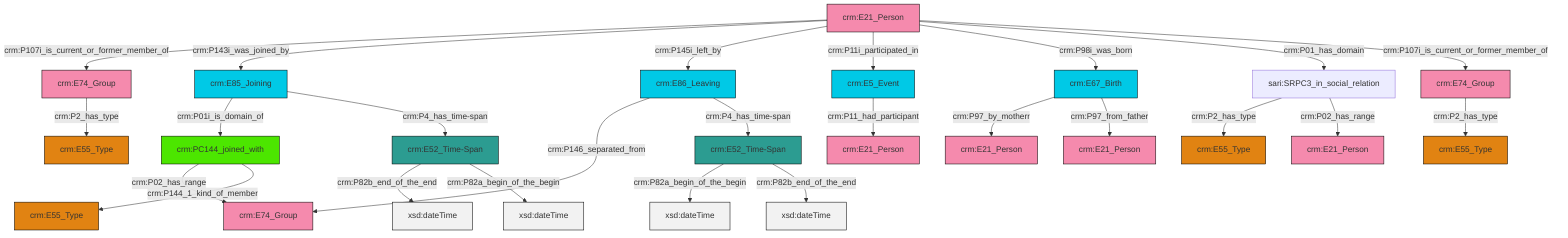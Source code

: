 graph TD
classDef Literal fill:#f2f2f2,stroke:#000000;
classDef CRM_Entity fill:#FFFFFF,stroke:#000000;
classDef Temporal_Entity fill:#00C9E6, stroke:#000000;
classDef Type fill:#E18312, stroke:#000000;
classDef Time-Span fill:#2C9C91, stroke:#000000;
classDef Appellation fill:#FFEB7F, stroke:#000000;
classDef Place fill:#008836, stroke:#000000;
classDef Persistent_Item fill:#B266B2, stroke:#000000;
classDef Conceptual_Object fill:#FFD700, stroke:#000000;
classDef Physical_Thing fill:#D2B48C, stroke:#000000;
classDef Actor fill:#f58aad, stroke:#000000;
classDef PC_Classes fill:#4ce600, stroke:#000000;
classDef Multi fill:#cccccc,stroke:#000000;

0["crm:E21_Person"]:::Actor -->|crm:P107i_is_current_or_former_member_of| 1["crm:E74_Group"]:::Actor
2["crm:E5_Event"]:::Temporal_Entity -->|crm:P11_had_participant| 3["crm:E21_Person"]:::Actor
6["crm:E85_Joining"]:::Temporal_Entity -->|crm:P01i_is_domain_of| 7["crm:PC144_joined_with"]:::PC_Classes
12["crm:E74_Group"]:::Actor -->|crm:P2_has_type| 13["crm:E55_Type"]:::Type
14["crm:E86_Leaving"]:::Temporal_Entity -->|crm:P146_separated_from| 15["crm:E74_Group"]:::Actor
0["crm:E21_Person"]:::Actor -->|crm:P143i_was_joined_by| 6["crm:E85_Joining"]:::Temporal_Entity
6["crm:E85_Joining"]:::Temporal_Entity -->|crm:P4_has_time-span| 4["crm:E52_Time-Span"]:::Time-Span
0["crm:E21_Person"]:::Actor -->|crm:P145i_left_by| 14["crm:E86_Leaving"]:::Temporal_Entity
0["crm:E21_Person"]:::Actor -->|crm:P11i_participated_in| 2["crm:E5_Event"]:::Temporal_Entity
22["sari:SRPC3_in_social_relation"]:::Default -->|crm:P2_has_type| 23["crm:E55_Type"]:::Type
22["sari:SRPC3_in_social_relation"]:::Default -->|crm:P02_has_range| 26["crm:E21_Person"]:::Actor
0["crm:E21_Person"]:::Actor -->|crm:P98i_was_born| 27["crm:E67_Birth"]:::Temporal_Entity
24["crm:E52_Time-Span"]:::Time-Span -->|crm:P82a_begin_of_the_begin| 28[xsd:dateTime]:::Literal
4["crm:E52_Time-Span"]:::Time-Span -->|crm:P82b_end_of_the_end| 33[xsd:dateTime]:::Literal
0["crm:E21_Person"]:::Actor -->|crm:P01_has_domain| 22["sari:SRPC3_in_social_relation"]:::Default
27["crm:E67_Birth"]:::Temporal_Entity -->|crm:P97_by_motherr| 34["crm:E21_Person"]:::Actor
27["crm:E67_Birth"]:::Temporal_Entity -->|crm:P97_from_father| 29["crm:E21_Person"]:::Actor
4["crm:E52_Time-Span"]:::Time-Span -->|crm:P82a_begin_of_the_begin| 35[xsd:dateTime]:::Literal
7["crm:PC144_joined_with"]:::PC_Classes -->|crm:P02_has_range| 15["crm:E74_Group"]:::Actor
0["crm:E21_Person"]:::Actor -->|crm:P107i_is_current_or_former_member_of| 12["crm:E74_Group"]:::Actor
7["crm:PC144_joined_with"]:::PC_Classes -->|crm:P144_1_kind_of_member| 18["crm:E55_Type"]:::Type
1["crm:E74_Group"]:::Actor -->|crm:P2_has_type| 8["crm:E55_Type"]:::Type
14["crm:E86_Leaving"]:::Temporal_Entity -->|crm:P4_has_time-span| 24["crm:E52_Time-Span"]:::Time-Span
24["crm:E52_Time-Span"]:::Time-Span -->|crm:P82b_end_of_the_end| 46[xsd:dateTime]:::Literal